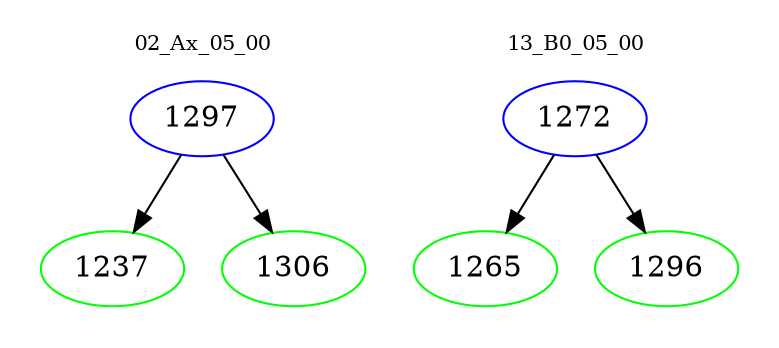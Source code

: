 digraph{
subgraph cluster_0 {
color = white
label = "02_Ax_05_00";
fontsize=10;
T0_1297 [label="1297", color="blue"]
T0_1297 -> T0_1237 [color="black"]
T0_1237 [label="1237", color="green"]
T0_1297 -> T0_1306 [color="black"]
T0_1306 [label="1306", color="green"]
}
subgraph cluster_1 {
color = white
label = "13_B0_05_00";
fontsize=10;
T1_1272 [label="1272", color="blue"]
T1_1272 -> T1_1265 [color="black"]
T1_1265 [label="1265", color="green"]
T1_1272 -> T1_1296 [color="black"]
T1_1296 [label="1296", color="green"]
}
}
